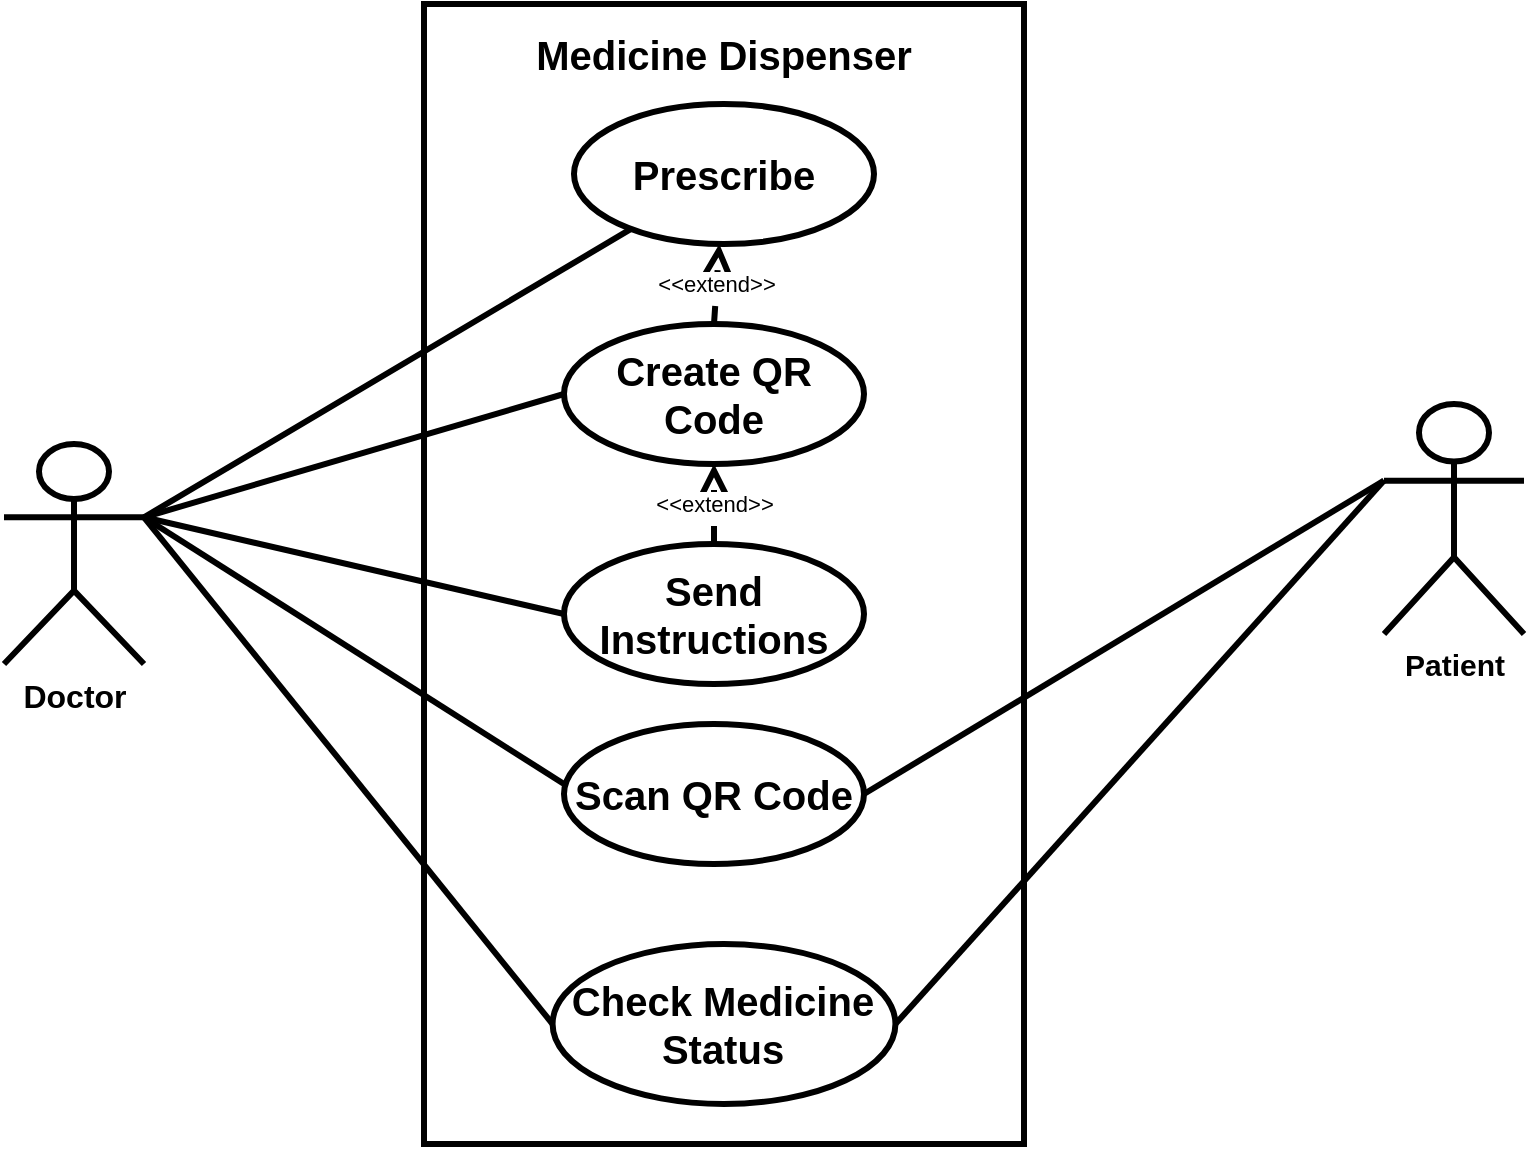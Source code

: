 <mxfile version="24.0.0" type="device" pages="2">
  <diagram name="Page-1" id="ndOofdxPgsfP_OttwaOj">
    <mxGraphModel dx="1179" dy="629" grid="1" gridSize="10" guides="1" tooltips="1" connect="1" arrows="1" fold="1" page="1" pageScale="1" pageWidth="850" pageHeight="1100" math="0" shadow="0">
      <root>
        <mxCell id="0" />
        <mxCell id="1" parent="0" />
        <mxCell id="6CFD0SsB6Lf9rMxhkoQ6-2" value="&lt;font style=&quot;font-size: 16px;&quot;&gt;&lt;b&gt;Doctor&lt;/b&gt;&lt;/font&gt;" style="shape=umlActor;verticalLabelPosition=bottom;verticalAlign=top;html=1;outlineConnect=0;strokeWidth=3;" vertex="1" parent="1">
          <mxGeometry x="30" y="270" width="70" height="110" as="geometry" />
        </mxCell>
        <mxCell id="6CFD0SsB6Lf9rMxhkoQ6-3" value="&lt;font style=&quot;font-size: 15px;&quot;&gt;&lt;b&gt;Patient&lt;/b&gt;&lt;/font&gt;" style="shape=umlActor;verticalLabelPosition=bottom;verticalAlign=top;html=1;outlineConnect=0;strokeWidth=3;" vertex="1" parent="1">
          <mxGeometry x="720" y="250" width="70" height="115" as="geometry" />
        </mxCell>
        <mxCell id="6CFD0SsB6Lf9rMxhkoQ6-6" value="" style="rounded=0;whiteSpace=wrap;html=1;strokeWidth=3;" vertex="1" parent="1">
          <mxGeometry x="240" y="50" width="300" height="570" as="geometry" />
        </mxCell>
        <mxCell id="6CFD0SsB6Lf9rMxhkoQ6-7" value="&lt;font style=&quot;font-size: 20px;&quot;&gt;Medicine Dispenser&lt;/font&gt;" style="text;html=1;align=center;verticalAlign=middle;whiteSpace=wrap;rounded=0;strokeWidth=11;fillColor=none;gradientColor=default;perimeterSpacing=4;fontSize=20;fontStyle=1" vertex="1" parent="1">
          <mxGeometry x="240" y="60" width="300" height="30" as="geometry" />
        </mxCell>
        <mxCell id="6CFD0SsB6Lf9rMxhkoQ6-8" value="&lt;font style=&quot;font-size: 20px;&quot;&gt;Scan QR Code&lt;/font&gt;" style="ellipse;whiteSpace=wrap;html=1;fontStyle=1;fontSize=20;strokeWidth=3;" vertex="1" parent="1">
          <mxGeometry x="310" y="410" width="150" height="70" as="geometry" />
        </mxCell>
        <mxCell id="6CFD0SsB6Lf9rMxhkoQ6-9" value="&lt;font style=&quot;font-size: 20px;&quot;&gt;Prescribe&lt;/font&gt;" style="ellipse;whiteSpace=wrap;html=1;strokeWidth=3;fontStyle=1" vertex="1" parent="1">
          <mxGeometry x="315" y="100" width="150" height="70" as="geometry" />
        </mxCell>
        <mxCell id="6CFD0SsB6Lf9rMxhkoQ6-10" value="&lt;font style=&quot;font-size: 20px;&quot;&gt;Send Instructions&lt;/font&gt;" style="ellipse;whiteSpace=wrap;html=1;strokeWidth=3;fontSize=20;fontStyle=1" vertex="1" parent="1">
          <mxGeometry x="310" y="320" width="150" height="70" as="geometry" />
        </mxCell>
        <mxCell id="6CFD0SsB6Lf9rMxhkoQ6-11" value="&lt;font style=&quot;font-size: 20px;&quot;&gt;Check Medicine Status&lt;/font&gt;" style="ellipse;whiteSpace=wrap;html=1;fontSize=20;fontStyle=1;strokeWidth=3;" vertex="1" parent="1">
          <mxGeometry x="304.29" y="520" width="171.43" height="80" as="geometry" />
        </mxCell>
        <mxCell id="6CFD0SsB6Lf9rMxhkoQ6-12" value="&lt;font style=&quot;font-size: 20px;&quot;&gt;&lt;b style=&quot;font-size: 20px;&quot;&gt;Create QR Code&lt;/b&gt;&lt;/font&gt;" style="ellipse;whiteSpace=wrap;html=1;strokeWidth=3;fontSize=20;" vertex="1" parent="1">
          <mxGeometry x="310" y="210" width="150" height="70" as="geometry" />
        </mxCell>
        <mxCell id="6CFD0SsB6Lf9rMxhkoQ6-13" value="" style="endArrow=none;html=1;rounded=0;exitX=1;exitY=0.333;exitDx=0;exitDy=0;exitPerimeter=0;strokeWidth=3;" edge="1" parent="1" source="6CFD0SsB6Lf9rMxhkoQ6-2" target="6CFD0SsB6Lf9rMxhkoQ6-9">
          <mxGeometry width="50" height="50" relative="1" as="geometry">
            <mxPoint x="330" y="330" as="sourcePoint" />
            <mxPoint x="380" y="280" as="targetPoint" />
          </mxGeometry>
        </mxCell>
        <mxCell id="6CFD0SsB6Lf9rMxhkoQ6-16" value="" style="endArrow=none;html=1;rounded=0;entryX=0;entryY=0.5;entryDx=0;entryDy=0;exitX=1;exitY=0.333;exitDx=0;exitDy=0;exitPerimeter=0;strokeWidth=3;" edge="1" parent="1" source="6CFD0SsB6Lf9rMxhkoQ6-2" target="6CFD0SsB6Lf9rMxhkoQ6-12">
          <mxGeometry width="50" height="50" relative="1" as="geometry">
            <mxPoint x="110" y="310" as="sourcePoint" />
            <mxPoint x="380" y="280" as="targetPoint" />
          </mxGeometry>
        </mxCell>
        <mxCell id="6CFD0SsB6Lf9rMxhkoQ6-17" value="" style="endArrow=none;html=1;rounded=0;exitX=1;exitY=0.333;exitDx=0;exitDy=0;exitPerimeter=0;strokeWidth=3;" edge="1" parent="1" source="6CFD0SsB6Lf9rMxhkoQ6-2">
          <mxGeometry width="50" height="50" relative="1" as="geometry">
            <mxPoint x="105" y="310" as="sourcePoint" />
            <mxPoint x="310" y="440" as="targetPoint" />
          </mxGeometry>
        </mxCell>
        <mxCell id="6CFD0SsB6Lf9rMxhkoQ6-18" value="" style="endArrow=none;html=1;rounded=0;entryX=0;entryY=0.5;entryDx=0;entryDy=0;exitX=1;exitY=0.333;exitDx=0;exitDy=0;exitPerimeter=0;strokeWidth=3;" edge="1" parent="1" source="6CFD0SsB6Lf9rMxhkoQ6-2" target="6CFD0SsB6Lf9rMxhkoQ6-10">
          <mxGeometry width="50" height="50" relative="1" as="geometry">
            <mxPoint x="100" y="310" as="sourcePoint" />
            <mxPoint x="380" y="280" as="targetPoint" />
          </mxGeometry>
        </mxCell>
        <mxCell id="6CFD0SsB6Lf9rMxhkoQ6-20" value="" style="endArrow=none;html=1;rounded=0;exitX=0;exitY=0.5;exitDx=0;exitDy=0;entryX=1;entryY=0.333;entryDx=0;entryDy=0;entryPerimeter=0;strokeWidth=3;" edge="1" parent="1" source="6CFD0SsB6Lf9rMxhkoQ6-11" target="6CFD0SsB6Lf9rMxhkoQ6-2">
          <mxGeometry width="50" height="50" relative="1" as="geometry">
            <mxPoint x="330" y="330" as="sourcePoint" />
            <mxPoint x="110" y="360" as="targetPoint" />
          </mxGeometry>
        </mxCell>
        <mxCell id="6CFD0SsB6Lf9rMxhkoQ6-21" value="" style="endArrow=none;html=1;rounded=0;exitX=0;exitY=0.333;exitDx=0;exitDy=0;exitPerimeter=0;entryX=1;entryY=0.5;entryDx=0;entryDy=0;strokeWidth=3;" edge="1" parent="1" source="6CFD0SsB6Lf9rMxhkoQ6-3" target="6CFD0SsB6Lf9rMxhkoQ6-8">
          <mxGeometry width="50" height="50" relative="1" as="geometry">
            <mxPoint x="330" y="330" as="sourcePoint" />
            <mxPoint x="380" y="280" as="targetPoint" />
          </mxGeometry>
        </mxCell>
        <mxCell id="6CFD0SsB6Lf9rMxhkoQ6-22" value="" style="endArrow=none;html=1;rounded=0;exitX=1;exitY=0.5;exitDx=0;exitDy=0;entryX=0;entryY=0.333;entryDx=0;entryDy=0;entryPerimeter=0;strokeWidth=3;" edge="1" parent="1" source="6CFD0SsB6Lf9rMxhkoQ6-11" target="6CFD0SsB6Lf9rMxhkoQ6-3">
          <mxGeometry width="50" height="50" relative="1" as="geometry">
            <mxPoint x="330" y="330" as="sourcePoint" />
            <mxPoint x="720" y="360" as="targetPoint" />
          </mxGeometry>
        </mxCell>
        <mxCell id="6CFD0SsB6Lf9rMxhkoQ6-23" value="&amp;lt;&amp;lt;extend&amp;gt;&amp;gt;" style="endArrow=open;endSize=12;dashed=1;html=1;rounded=0;exitX=0.5;exitY=0;exitDx=0;exitDy=0;strokeWidth=3;" edge="1" parent="1" source="6CFD0SsB6Lf9rMxhkoQ6-12" target="6CFD0SsB6Lf9rMxhkoQ6-9">
          <mxGeometry x="-0.003" width="160" relative="1" as="geometry">
            <mxPoint x="270" y="310" as="sourcePoint" />
            <mxPoint x="430" y="310" as="targetPoint" />
            <mxPoint as="offset" />
          </mxGeometry>
        </mxCell>
        <mxCell id="6CFD0SsB6Lf9rMxhkoQ6-26" value="&amp;lt;&amp;lt;extend&amp;gt;&amp;gt;" style="endArrow=open;endSize=12;dashed=1;html=1;rounded=0;entryX=0.5;entryY=1;entryDx=0;entryDy=0;exitX=0.5;exitY=0;exitDx=0;exitDy=0;strokeWidth=3;" edge="1" parent="1" source="6CFD0SsB6Lf9rMxhkoQ6-10" target="6CFD0SsB6Lf9rMxhkoQ6-12">
          <mxGeometry x="0.006" width="160" relative="1" as="geometry">
            <mxPoint x="380" y="310" as="sourcePoint" />
            <mxPoint x="430" y="310" as="targetPoint" />
            <mxPoint as="offset" />
          </mxGeometry>
        </mxCell>
      </root>
    </mxGraphModel>
  </diagram>
  <diagram id="0aKqq24MW_0Kxvl-7Sy5" name="Page-2">
    <mxGraphModel dx="1242" dy="535" grid="1" gridSize="10" guides="1" tooltips="1" connect="1" arrows="1" fold="1" page="1" pageScale="1" pageWidth="850" pageHeight="1100" math="0" shadow="0">
      <root>
        <mxCell id="0" />
        <mxCell id="1" parent="0" />
        <mxCell id="6D6Jrj4lL1BVCHSYtb0_-1" value="" style="ellipse;html=1;shape=startState;fillColor=#000000;strokeColor=#ff0000;strokeWidth=3;fontStyle=1;fontSize=20;" vertex="1" parent="1">
          <mxGeometry x="380" y="40" width="30" height="30" as="geometry" />
        </mxCell>
        <mxCell id="6D6Jrj4lL1BVCHSYtb0_-2" value="" style="edgeStyle=orthogonalEdgeStyle;html=1;verticalAlign=bottom;endArrow=open;endSize=8;strokeColor=#ff0000;rounded=0;strokeWidth=3;fontStyle=1;fontSize=20;" edge="1" source="6D6Jrj4lL1BVCHSYtb0_-1" parent="1">
          <mxGeometry relative="1" as="geometry">
            <mxPoint x="395" y="110" as="targetPoint" />
          </mxGeometry>
        </mxCell>
        <mxCell id="6D6Jrj4lL1BVCHSYtb0_-3" value="&lt;font style=&quot;font-size: 20px;&quot;&gt;Start&lt;/font&gt;" style="html=1;align=center;verticalAlign=top;rounded=1;absoluteArcSize=1;arcSize=10;dashed=0;whiteSpace=wrap;strokeWidth=3;fontStyle=1;fontSize=20;" vertex="1" parent="1">
          <mxGeometry x="325" y="110" width="140" height="40" as="geometry" />
        </mxCell>
        <mxCell id="6D6Jrj4lL1BVCHSYtb0_-4" value="&lt;font style=&quot;font-size: 20px;&quot;&gt;Wait&lt;/font&gt;" style="html=1;align=center;verticalAlign=top;rounded=1;absoluteArcSize=1;arcSize=10;dashed=0;whiteSpace=wrap;strokeWidth=3;fontStyle=1;fontSize=20;" vertex="1" parent="1">
          <mxGeometry x="325" y="200" width="140" height="40" as="geometry" />
        </mxCell>
        <mxCell id="6D6Jrj4lL1BVCHSYtb0_-5" value="" style="endArrow=open;startArrow=none;endFill=0;startFill=0;endSize=8;html=1;verticalAlign=bottom;labelBackgroundColor=none;strokeWidth=3;rounded=0;exitX=0.5;exitY=1;exitDx=0;exitDy=0;entryX=0.5;entryY=0;entryDx=0;entryDy=0;fontStyle=1;fontSize=20;" edge="1" parent="1" source="6D6Jrj4lL1BVCHSYtb0_-3" target="6D6Jrj4lL1BVCHSYtb0_-4">
          <mxGeometry width="160" relative="1" as="geometry">
            <mxPoint x="340" y="220" as="sourcePoint" />
            <mxPoint x="500" y="220" as="targetPoint" />
          </mxGeometry>
        </mxCell>
        <mxCell id="6D6Jrj4lL1BVCHSYtb0_-38" value="" style="edgeStyle=orthogonalEdgeStyle;rounded=0;orthogonalLoop=1;jettySize=auto;html=1;strokeWidth=3;fontStyle=1;fontSize=20;" edge="1" parent="1" source="6D6Jrj4lL1BVCHSYtb0_-6" target="6D6Jrj4lL1BVCHSYtb0_-12">
          <mxGeometry relative="1" as="geometry" />
        </mxCell>
        <mxCell id="6D6Jrj4lL1BVCHSYtb0_-6" value="" style="rhombus;strokeWidth=3;fontStyle=1;fontSize=20;" vertex="1" parent="1">
          <mxGeometry x="380" y="280" width="30" height="30" as="geometry" />
        </mxCell>
        <mxCell id="6D6Jrj4lL1BVCHSYtb0_-8" value="" style="endArrow=open;startArrow=none;endFill=0;startFill=0;endSize=8;html=1;verticalAlign=bottom;labelBackgroundColor=none;strokeWidth=3;rounded=0;entryX=0.5;entryY=0;entryDx=0;entryDy=0;exitX=0.5;exitY=1;exitDx=0;exitDy=0;fontStyle=1;fontSize=20;" edge="1" parent="1" source="6D6Jrj4lL1BVCHSYtb0_-4" target="6D6Jrj4lL1BVCHSYtb0_-6">
          <mxGeometry width="160" relative="1" as="geometry">
            <mxPoint x="340" y="220" as="sourcePoint" />
            <mxPoint x="500" y="220" as="targetPoint" />
          </mxGeometry>
        </mxCell>
        <mxCell id="6D6Jrj4lL1BVCHSYtb0_-9" value="" style="endArrow=open;startArrow=none;endFill=0;startFill=0;endSize=8;html=1;verticalAlign=bottom;labelBackgroundColor=none;strokeWidth=3;rounded=0;exitX=1;exitY=0.5;exitDx=0;exitDy=0;entryX=1;entryY=0.5;entryDx=0;entryDy=0;fontStyle=1;fontSize=20;" edge="1" parent="1" source="6D6Jrj4lL1BVCHSYtb0_-6" target="6D6Jrj4lL1BVCHSYtb0_-4">
          <mxGeometry width="160" relative="1" as="geometry">
            <mxPoint x="340" y="220" as="sourcePoint" />
            <mxPoint x="520" y="210" as="targetPoint" />
            <Array as="points">
              <mxPoint x="520" y="295" />
              <mxPoint x="520" y="220" />
            </Array>
          </mxGeometry>
        </mxCell>
        <mxCell id="6D6Jrj4lL1BVCHSYtb0_-11" value="" style="endArrow=open;startArrow=none;endFill=0;startFill=0;endSize=8;html=1;verticalAlign=bottom;labelBackgroundColor=none;strokeWidth=3;rounded=0;exitX=0.5;exitY=1;exitDx=0;exitDy=0;fontStyle=1;fontSize=20;" edge="1" parent="1" source="6D6Jrj4lL1BVCHSYtb0_-6" target="6D6Jrj4lL1BVCHSYtb0_-12">
          <mxGeometry width="160" relative="1" as="geometry">
            <mxPoint x="380" y="350" as="sourcePoint" />
            <mxPoint x="395" y="340" as="targetPoint" />
          </mxGeometry>
        </mxCell>
        <mxCell id="6D6Jrj4lL1BVCHSYtb0_-12" value="&lt;font style=&quot;font-size: 20px;&quot;&gt;Notifies&lt;/font&gt;" style="html=1;align=center;verticalAlign=top;rounded=1;absoluteArcSize=1;arcSize=10;dashed=0;whiteSpace=wrap;strokeWidth=3;fontStyle=1;fontSize=20;" vertex="1" parent="1">
          <mxGeometry x="325" y="350" width="140" height="40" as="geometry" />
        </mxCell>
        <mxCell id="6D6Jrj4lL1BVCHSYtb0_-15" value="Medicine Time" style="text;align=center;verticalAlign=middle;dashed=0;whiteSpace=wrap;fontSize=20;strokeWidth=3;fontStyle=1" vertex="1" parent="1">
          <mxGeometry x="410" y="300" width="140" height="40" as="geometry" />
        </mxCell>
        <mxCell id="6D6Jrj4lL1BVCHSYtb0_-16" value="" style="endArrow=open;startArrow=none;endFill=0;startFill=0;endSize=8;html=1;verticalAlign=bottom;labelBackgroundColor=none;strokeWidth=3;rounded=0;exitX=0.5;exitY=1;exitDx=0;exitDy=0;fontStyle=1;fontSize=20;" edge="1" parent="1" source="6D6Jrj4lL1BVCHSYtb0_-12">
          <mxGeometry width="160" relative="1" as="geometry">
            <mxPoint x="340" y="330" as="sourcePoint" />
            <mxPoint x="395" y="430" as="targetPoint" />
          </mxGeometry>
        </mxCell>
        <mxCell id="6D6Jrj4lL1BVCHSYtb0_-17" value="&lt;font style=&quot;font-size: 20px;&quot;&gt;Wait 5 mins&lt;/font&gt;" style="html=1;align=center;verticalAlign=top;rounded=1;absoluteArcSize=1;arcSize=10;dashed=0;whiteSpace=wrap;strokeWidth=3;fontStyle=1;fontSize=20;" vertex="1" parent="1">
          <mxGeometry x="325" y="430" width="140" height="40" as="geometry" />
        </mxCell>
        <mxCell id="6D6Jrj4lL1BVCHSYtb0_-18" value="" style="rhombus;strokeWidth=3;fontStyle=1;fontSize=20;" vertex="1" parent="1">
          <mxGeometry x="380" y="510" width="30" height="30" as="geometry" />
        </mxCell>
        <mxCell id="6D6Jrj4lL1BVCHSYtb0_-19" value="" style="endArrow=open;startArrow=none;endFill=0;startFill=0;endSize=8;html=1;verticalAlign=bottom;labelBackgroundColor=none;strokeWidth=3;rounded=0;exitX=0.5;exitY=1;exitDx=0;exitDy=0;entryX=0.5;entryY=0;entryDx=0;entryDy=0;fontStyle=1;fontSize=20;" edge="1" parent="1" source="6D6Jrj4lL1BVCHSYtb0_-17" target="6D6Jrj4lL1BVCHSYtb0_-18">
          <mxGeometry width="160" relative="1" as="geometry">
            <mxPoint x="340" y="330" as="sourcePoint" />
            <mxPoint x="500" y="330" as="targetPoint" />
          </mxGeometry>
        </mxCell>
        <mxCell id="6D6Jrj4lL1BVCHSYtb0_-20" value="" style="endArrow=open;startArrow=none;endFill=0;startFill=0;endSize=8;html=1;verticalAlign=bottom;labelBackgroundColor=none;strokeWidth=3;rounded=0;entryX=1;entryY=0.5;entryDx=0;entryDy=0;fontStyle=1;fontSize=20;exitX=1;exitY=0.5;exitDx=0;exitDy=0;" edge="1" parent="1" source="6D6Jrj4lL1BVCHSYtb0_-18" target="6D6Jrj4lL1BVCHSYtb0_-12">
          <mxGeometry width="160" relative="1" as="geometry">
            <mxPoint x="410" y="505" as="sourcePoint" />
            <mxPoint x="465" y="450" as="targetPoint" />
            <Array as="points">
              <mxPoint x="520" y="525" />
              <mxPoint x="520" y="370" />
            </Array>
          </mxGeometry>
        </mxCell>
        <mxCell id="6D6Jrj4lL1BVCHSYtb0_-21" value="" style="rhombus;strokeWidth=3;fontStyle=1;fontSize=20;" vertex="1" parent="1">
          <mxGeometry x="380" y="580" width="30" height="30" as="geometry" />
        </mxCell>
        <mxCell id="6D6Jrj4lL1BVCHSYtb0_-22" value="" style="endArrow=open;startArrow=none;endFill=0;startFill=0;endSize=8;html=1;verticalAlign=bottom;labelBackgroundColor=none;strokeWidth=3;rounded=0;exitX=0.5;exitY=1;exitDx=0;exitDy=0;entryX=0.5;entryY=0;entryDx=0;entryDy=0;fontStyle=1;fontSize=20;" edge="1" parent="1" source="6D6Jrj4lL1BVCHSYtb0_-18" target="6D6Jrj4lL1BVCHSYtb0_-21">
          <mxGeometry width="160" relative="1" as="geometry">
            <mxPoint x="340" y="520" as="sourcePoint" />
            <mxPoint x="500" y="520" as="targetPoint" />
          </mxGeometry>
        </mxCell>
        <mxCell id="6D6Jrj4lL1BVCHSYtb0_-23" value="" style="endArrow=open;startArrow=none;endFill=0;startFill=0;endSize=8;html=1;verticalAlign=bottom;labelBackgroundColor=none;strokeWidth=3;rounded=0;exitX=0;exitY=0.5;exitDx=0;exitDy=0;entryX=0;entryY=0.5;entryDx=0;entryDy=0;fontStyle=1;fontSize=20;" edge="1" parent="1" source="6D6Jrj4lL1BVCHSYtb0_-21" target="6D6Jrj4lL1BVCHSYtb0_-4">
          <mxGeometry width="160" relative="1" as="geometry">
            <mxPoint x="340" y="310" as="sourcePoint" />
            <mxPoint x="500" y="310" as="targetPoint" />
            <Array as="points">
              <mxPoint x="200" y="595" />
              <mxPoint x="200" y="220" />
            </Array>
          </mxGeometry>
        </mxCell>
        <mxCell id="6D6Jrj4lL1BVCHSYtb0_-24" value="Time&#39;s Up" style="text;align=center;verticalAlign=middle;dashed=0;whiteSpace=wrap;fontSize=20;strokeWidth=3;fontStyle=1" vertex="1" parent="1">
          <mxGeometry x="230" y="550" width="140" height="40" as="geometry" />
        </mxCell>
        <mxCell id="6D6Jrj4lL1BVCHSYtb0_-27" value="" style="rhombus;strokeWidth=3;fontStyle=1;fontSize=20;" vertex="1" parent="1">
          <mxGeometry x="380" y="650" width="30" height="30" as="geometry" />
        </mxCell>
        <mxCell id="6D6Jrj4lL1BVCHSYtb0_-28" value="" style="endArrow=open;startArrow=none;endFill=0;startFill=0;endSize=8;html=1;verticalAlign=bottom;labelBackgroundColor=none;strokeWidth=3;rounded=0;exitX=1;exitY=0.5;exitDx=0;exitDy=0;entryX=1;entryY=0.5;entryDx=0;entryDy=0;fontStyle=1;fontSize=20;" edge="1" parent="1" source="6D6Jrj4lL1BVCHSYtb0_-27" target="6D6Jrj4lL1BVCHSYtb0_-21">
          <mxGeometry width="160" relative="1" as="geometry">
            <mxPoint x="340" y="620" as="sourcePoint" />
            <mxPoint x="500" y="620" as="targetPoint" />
            <Array as="points">
              <mxPoint x="500" y="665" />
              <mxPoint x="500" y="595" />
            </Array>
          </mxGeometry>
        </mxCell>
        <mxCell id="6D6Jrj4lL1BVCHSYtb0_-29" value="&gt;1m" style="text;align=center;verticalAlign=middle;dashed=0;whiteSpace=wrap;strokeWidth=3;fontSize=20;fontStyle=1" vertex="1" parent="1">
          <mxGeometry x="360" y="680" width="140" height="40" as="geometry" />
        </mxCell>
        <mxCell id="6D6Jrj4lL1BVCHSYtb0_-30" value="&lt;font style=&quot;font-size: 20px;&quot;&gt;Detect face&lt;/font&gt;" style="html=1;align=center;verticalAlign=top;rounded=1;absoluteArcSize=1;arcSize=10;dashed=0;whiteSpace=wrap;strokeWidth=3;fontStyle=1;fontSize=20;" vertex="1" parent="1">
          <mxGeometry x="325" y="720" width="140" height="40" as="geometry" />
        </mxCell>
        <mxCell id="6D6Jrj4lL1BVCHSYtb0_-31" value="" style="endArrow=open;startArrow=none;endFill=0;startFill=0;endSize=8;html=1;verticalAlign=bottom;labelBackgroundColor=none;strokeWidth=3;rounded=0;entryX=0.5;entryY=0;entryDx=0;entryDy=0;exitX=0.5;exitY=1;exitDx=0;exitDy=0;fontStyle=1;fontSize=20;" edge="1" parent="1" source="6D6Jrj4lL1BVCHSYtb0_-27" target="6D6Jrj4lL1BVCHSYtb0_-30">
          <mxGeometry width="160" relative="1" as="geometry">
            <mxPoint x="610" y="680" as="sourcePoint" />
            <mxPoint x="500" y="620" as="targetPoint" />
          </mxGeometry>
        </mxCell>
        <mxCell id="6D6Jrj4lL1BVCHSYtb0_-32" value="&lt;font style=&quot;font-size: 20px;&quot;&gt;Dispense Medicine&lt;/font&gt;" style="html=1;align=center;verticalAlign=top;rounded=1;absoluteArcSize=1;arcSize=10;dashed=0;whiteSpace=wrap;strokeWidth=3;fontStyle=1;fontSize=20;" vertex="1" parent="1">
          <mxGeometry x="325" y="820" width="140" height="60" as="geometry" />
        </mxCell>
        <mxCell id="6D6Jrj4lL1BVCHSYtb0_-33" value="" style="endArrow=open;startArrow=none;endFill=0;startFill=0;endSize=8;html=1;verticalAlign=bottom;labelBackgroundColor=none;strokeWidth=3;rounded=0;exitX=0.5;exitY=1;exitDx=0;exitDy=0;entryX=0.5;entryY=0;entryDx=0;entryDy=0;fontStyle=1;fontSize=20;" edge="1" parent="1" source="6D6Jrj4lL1BVCHSYtb0_-30" target="6D6Jrj4lL1BVCHSYtb0_-32">
          <mxGeometry width="160" relative="1" as="geometry">
            <mxPoint x="340" y="640" as="sourcePoint" />
            <mxPoint x="500" y="640" as="targetPoint" />
          </mxGeometry>
        </mxCell>
        <mxCell id="6D6Jrj4lL1BVCHSYtb0_-34" value="Patient identified" style="text;align=center;verticalAlign=middle;dashed=0;whiteSpace=wrap;fontSize=20;strokeWidth=3;fontStyle=1" vertex="1" parent="1">
          <mxGeometry x="390" y="770" width="140" height="40" as="geometry" />
        </mxCell>
        <mxCell id="6D6Jrj4lL1BVCHSYtb0_-35" value="" style="ellipse;html=1;shape=endState;fillColor=#000000;strokeColor=#ff0000;strokeWidth=3;fontStyle=1;fontSize=20;" vertex="1" parent="1">
          <mxGeometry x="380" y="930" width="30" height="30" as="geometry" />
        </mxCell>
        <mxCell id="6D6Jrj4lL1BVCHSYtb0_-36" value="" style="endArrow=open;startArrow=none;endFill=0;startFill=0;endSize=8;html=1;verticalAlign=bottom;labelBackgroundColor=none;strokeWidth=3;rounded=0;exitX=0.5;exitY=1;exitDx=0;exitDy=0;entryX=0.5;entryY=0;entryDx=0;entryDy=0;fontStyle=1;fontSize=20;" edge="1" parent="1" source="6D6Jrj4lL1BVCHSYtb0_-32" target="6D6Jrj4lL1BVCHSYtb0_-35">
          <mxGeometry width="160" relative="1" as="geometry">
            <mxPoint x="340" y="640" as="sourcePoint" />
            <mxPoint x="500" y="640" as="targetPoint" />
          </mxGeometry>
        </mxCell>
        <mxCell id="6D6Jrj4lL1BVCHSYtb0_-37" value="" style="endArrow=open;startArrow=none;endFill=0;startFill=0;endSize=8;html=1;verticalAlign=bottom;labelBackgroundColor=none;strokeWidth=3;rounded=0;exitX=0;exitY=0.5;exitDx=0;exitDy=0;entryX=0;entryY=0.5;entryDx=0;entryDy=0;fontStyle=1;fontSize=20;" edge="1" parent="1" source="6D6Jrj4lL1BVCHSYtb0_-30" target="6D6Jrj4lL1BVCHSYtb0_-12">
          <mxGeometry width="160" relative="1" as="geometry">
            <mxPoint x="340" y="500" as="sourcePoint" />
            <mxPoint x="220" y="650" as="targetPoint" />
            <Array as="points">
              <mxPoint x="240" y="740" />
              <mxPoint x="240" y="370" />
            </Array>
          </mxGeometry>
        </mxCell>
        <mxCell id="-8hEJLB5d28wC7WJJVaP-1" value="" style="endArrow=open;startArrow=none;endFill=0;startFill=0;endSize=8;html=1;verticalAlign=bottom;labelBackgroundColor=none;strokeWidth=3;rounded=0;exitX=0.5;exitY=1;exitDx=0;exitDy=0;fontStyle=1;fontSize=20;entryX=0.5;entryY=0;entryDx=0;entryDy=0;" edge="1" parent="1" target="6D6Jrj4lL1BVCHSYtb0_-27">
          <mxGeometry width="160" relative="1" as="geometry">
            <mxPoint x="394.5" y="610" as="sourcePoint" />
            <mxPoint x="395" y="660" as="targetPoint" />
          </mxGeometry>
        </mxCell>
        <mxCell id="-8hEJLB5d28wC7WJJVaP-2" value="Person Arrives" style="text;align=center;verticalAlign=middle;dashed=0;whiteSpace=wrap;fontSize=20;strokeWidth=3;fontStyle=1" vertex="1" parent="1">
          <mxGeometry x="380" y="610" width="140" height="40" as="geometry" />
        </mxCell>
      </root>
    </mxGraphModel>
  </diagram>
</mxfile>
